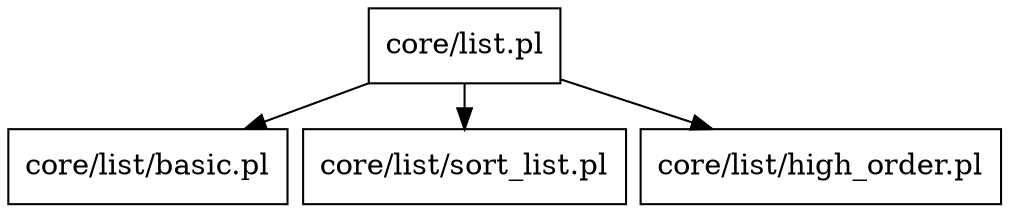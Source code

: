digraph file_graph {
node [shape=rectangle]
nodesep = 0.1
ranksep = 0.3
"core/list.pl" -> "core/list/basic.pl"
"core/list.pl" -> "core/list/sort_list.pl"
"core/list.pl" -> "core/list/high_order.pl"
}
